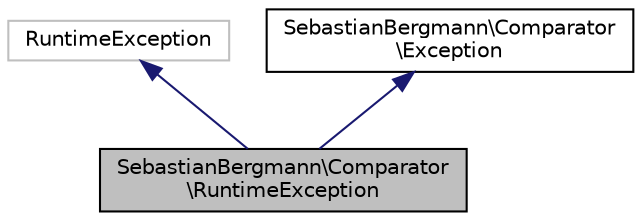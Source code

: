 digraph "SebastianBergmann\Comparator\RuntimeException"
{
  edge [fontname="Helvetica",fontsize="10",labelfontname="Helvetica",labelfontsize="10"];
  node [fontname="Helvetica",fontsize="10",shape=record];
  Node4 [label="SebastianBergmann\\Comparator\l\\RuntimeException",height=0.2,width=0.4,color="black", fillcolor="grey75", style="filled", fontcolor="black"];
  Node5 -> Node4 [dir="back",color="midnightblue",fontsize="10",style="solid",fontname="Helvetica"];
  Node5 [label="RuntimeException",height=0.2,width=0.4,color="grey75", fillcolor="white", style="filled"];
  Node6 -> Node4 [dir="back",color="midnightblue",fontsize="10",style="solid",fontname="Helvetica"];
  Node6 [label="SebastianBergmann\\Comparator\l\\Exception",height=0.2,width=0.4,color="black", fillcolor="white", style="filled",URL="$interfaceSebastianBergmann_1_1Comparator_1_1Exception.html"];
}
